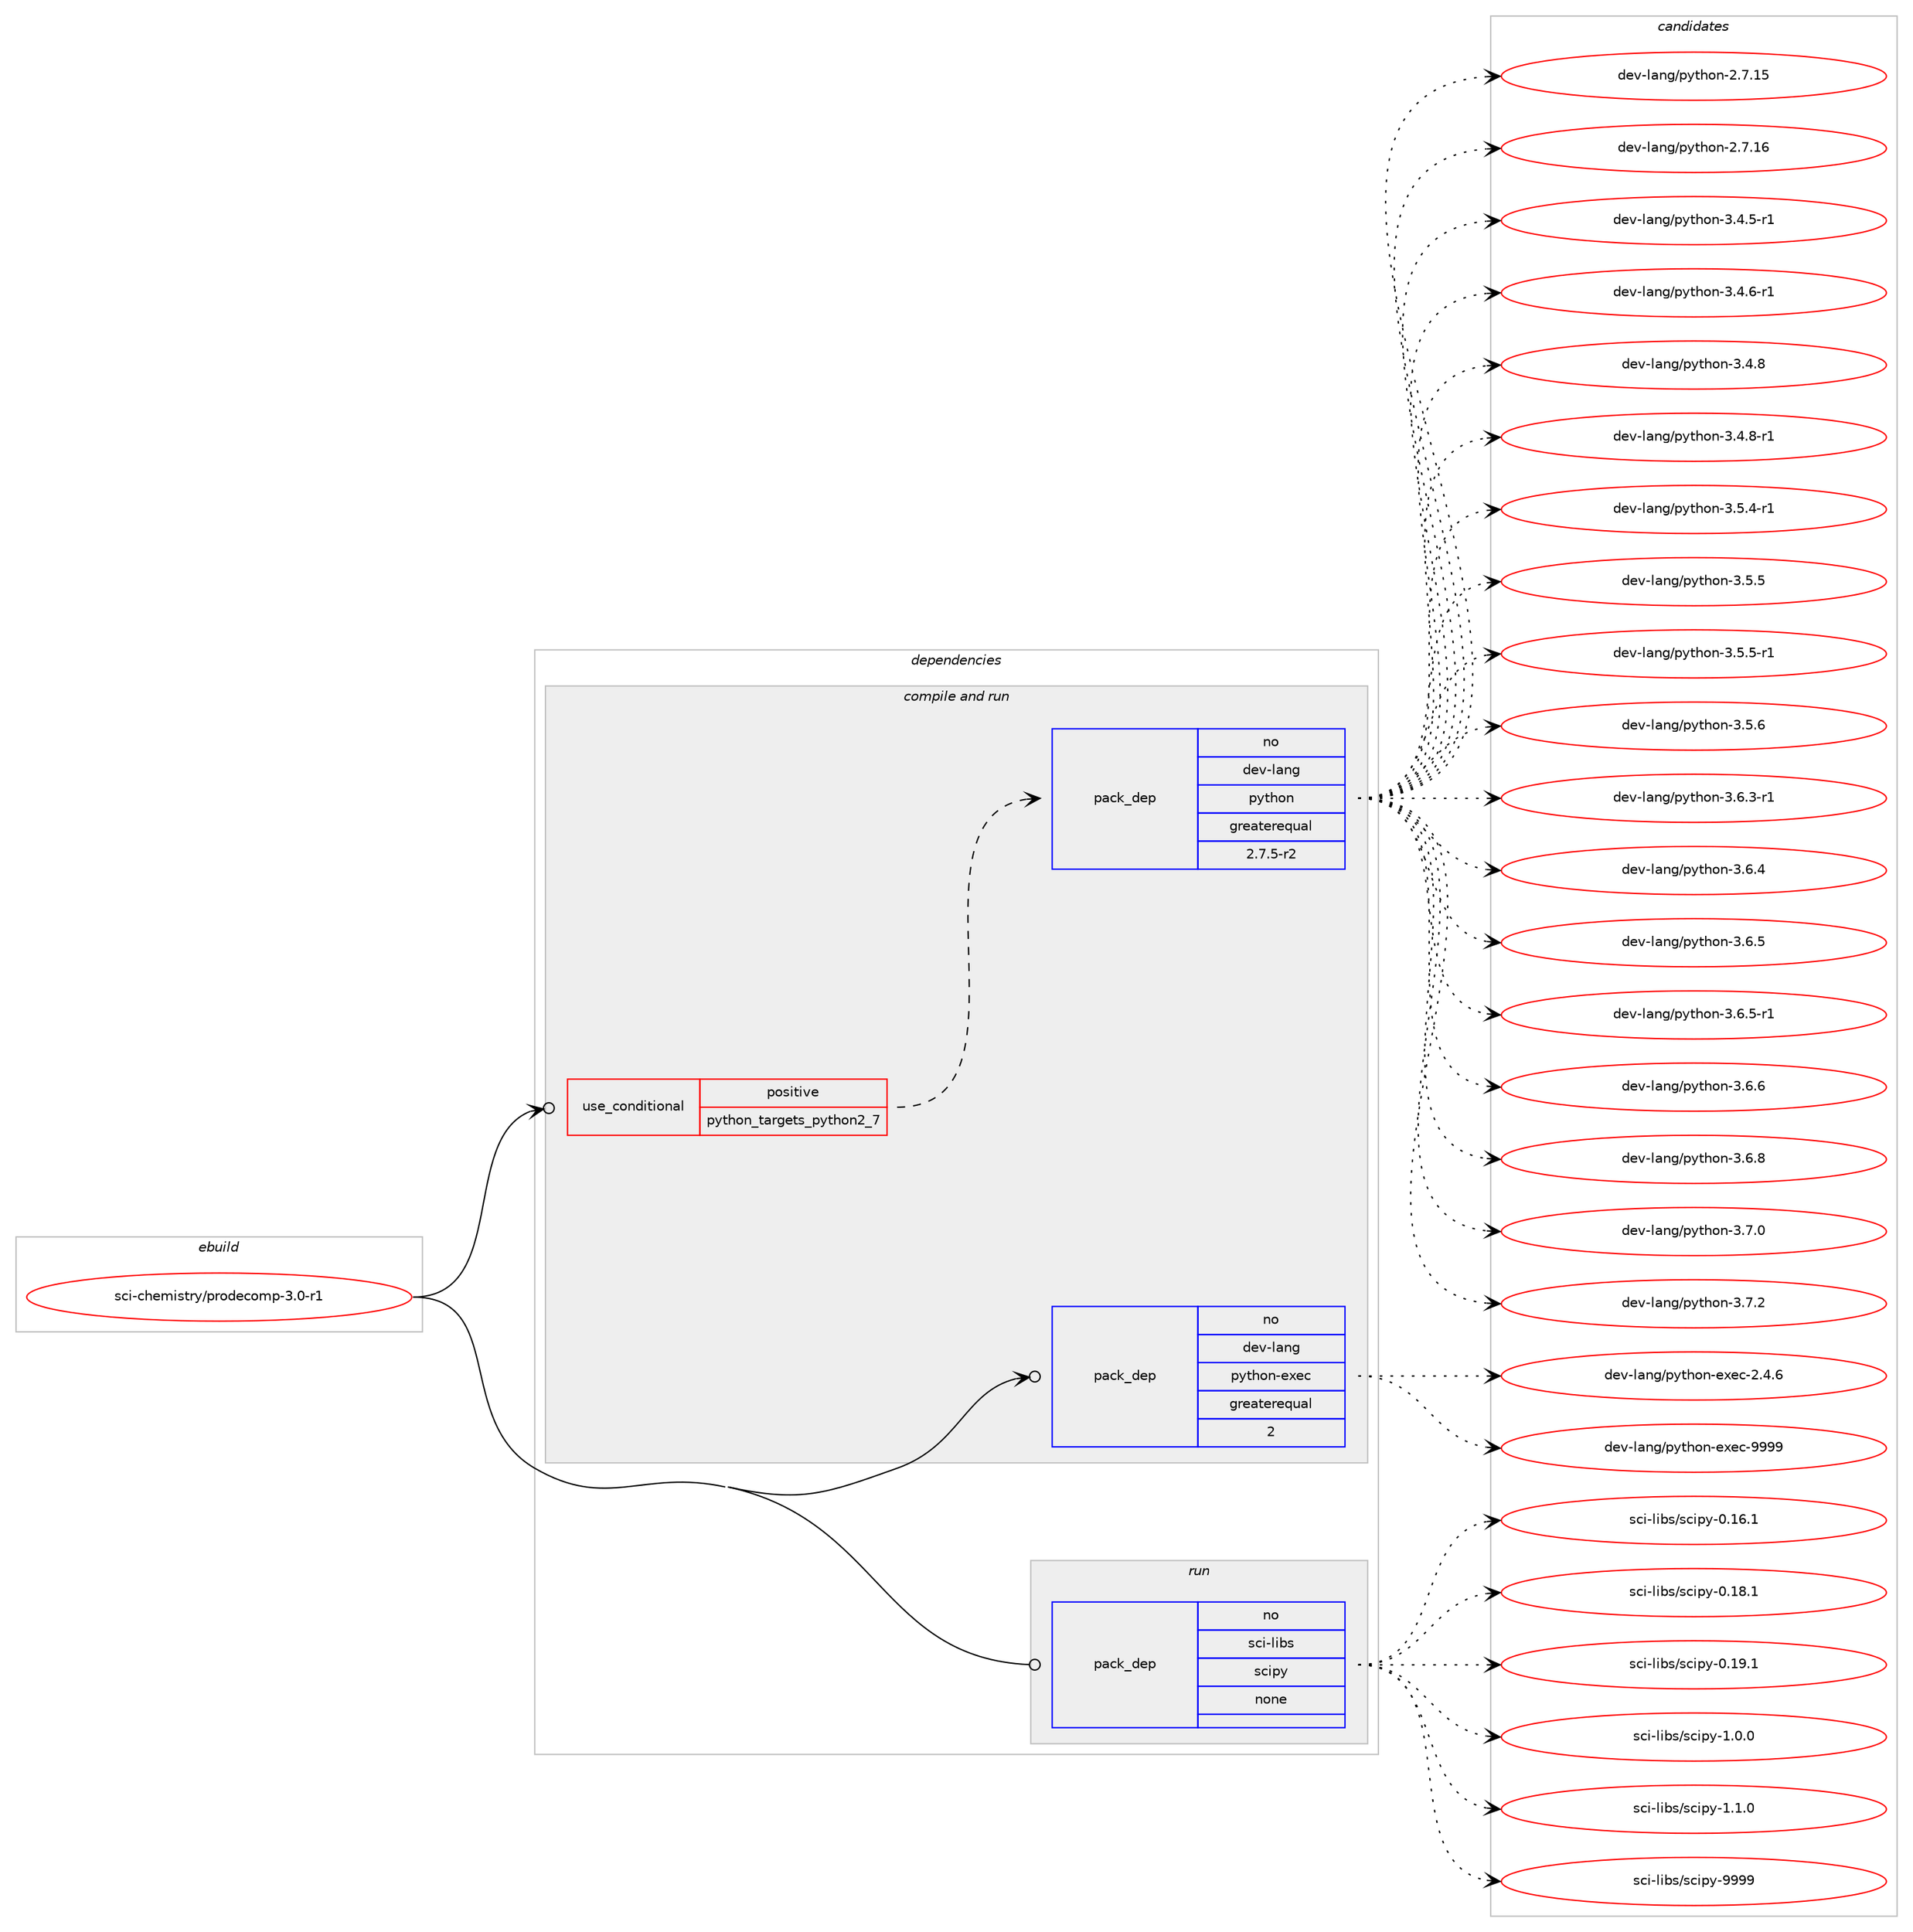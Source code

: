 digraph prolog {

# *************
# Graph options
# *************

newrank=true;
concentrate=true;
compound=true;
graph [rankdir=LR,fontname=Helvetica,fontsize=10,ranksep=1.5];#, ranksep=2.5, nodesep=0.2];
edge  [arrowhead=vee];
node  [fontname=Helvetica,fontsize=10];

# **********
# The ebuild
# **********

subgraph cluster_leftcol {
color=gray;
rank=same;
label=<<i>ebuild</i>>;
id [label="sci-chemistry/prodecomp-3.0-r1", color=red, width=4, href="../sci-chemistry/prodecomp-3.0-r1.svg"];
}

# ****************
# The dependencies
# ****************

subgraph cluster_midcol {
color=gray;
label=<<i>dependencies</i>>;
subgraph cluster_compile {
fillcolor="#eeeeee";
style=filled;
label=<<i>compile</i>>;
}
subgraph cluster_compileandrun {
fillcolor="#eeeeee";
style=filled;
label=<<i>compile and run</i>>;
subgraph cond452485 {
dependency1688561 [label=<<TABLE BORDER="0" CELLBORDER="1" CELLSPACING="0" CELLPADDING="4"><TR><TD ROWSPAN="3" CELLPADDING="10">use_conditional</TD></TR><TR><TD>positive</TD></TR><TR><TD>python_targets_python2_7</TD></TR></TABLE>>, shape=none, color=red];
subgraph pack1208420 {
dependency1688562 [label=<<TABLE BORDER="0" CELLBORDER="1" CELLSPACING="0" CELLPADDING="4" WIDTH="220"><TR><TD ROWSPAN="6" CELLPADDING="30">pack_dep</TD></TR><TR><TD WIDTH="110">no</TD></TR><TR><TD>dev-lang</TD></TR><TR><TD>python</TD></TR><TR><TD>greaterequal</TD></TR><TR><TD>2.7.5-r2</TD></TR></TABLE>>, shape=none, color=blue];
}
dependency1688561:e -> dependency1688562:w [weight=20,style="dashed",arrowhead="vee"];
}
id:e -> dependency1688561:w [weight=20,style="solid",arrowhead="odotvee"];
subgraph pack1208421 {
dependency1688563 [label=<<TABLE BORDER="0" CELLBORDER="1" CELLSPACING="0" CELLPADDING="4" WIDTH="220"><TR><TD ROWSPAN="6" CELLPADDING="30">pack_dep</TD></TR><TR><TD WIDTH="110">no</TD></TR><TR><TD>dev-lang</TD></TR><TR><TD>python-exec</TD></TR><TR><TD>greaterequal</TD></TR><TR><TD>2</TD></TR></TABLE>>, shape=none, color=blue];
}
id:e -> dependency1688563:w [weight=20,style="solid",arrowhead="odotvee"];
}
subgraph cluster_run {
fillcolor="#eeeeee";
style=filled;
label=<<i>run</i>>;
subgraph pack1208422 {
dependency1688564 [label=<<TABLE BORDER="0" CELLBORDER="1" CELLSPACING="0" CELLPADDING="4" WIDTH="220"><TR><TD ROWSPAN="6" CELLPADDING="30">pack_dep</TD></TR><TR><TD WIDTH="110">no</TD></TR><TR><TD>sci-libs</TD></TR><TR><TD>scipy</TD></TR><TR><TD>none</TD></TR><TR><TD></TD></TR></TABLE>>, shape=none, color=blue];
}
id:e -> dependency1688564:w [weight=20,style="solid",arrowhead="odot"];
}
}

# **************
# The candidates
# **************

subgraph cluster_choices {
rank=same;
color=gray;
label=<<i>candidates</i>>;

subgraph choice1208420 {
color=black;
nodesep=1;
choice10010111845108971101034711212111610411111045504655464953 [label="dev-lang/python-2.7.15", color=red, width=4,href="../dev-lang/python-2.7.15.svg"];
choice10010111845108971101034711212111610411111045504655464954 [label="dev-lang/python-2.7.16", color=red, width=4,href="../dev-lang/python-2.7.16.svg"];
choice1001011184510897110103471121211161041111104551465246534511449 [label="dev-lang/python-3.4.5-r1", color=red, width=4,href="../dev-lang/python-3.4.5-r1.svg"];
choice1001011184510897110103471121211161041111104551465246544511449 [label="dev-lang/python-3.4.6-r1", color=red, width=4,href="../dev-lang/python-3.4.6-r1.svg"];
choice100101118451089711010347112121116104111110455146524656 [label="dev-lang/python-3.4.8", color=red, width=4,href="../dev-lang/python-3.4.8.svg"];
choice1001011184510897110103471121211161041111104551465246564511449 [label="dev-lang/python-3.4.8-r1", color=red, width=4,href="../dev-lang/python-3.4.8-r1.svg"];
choice1001011184510897110103471121211161041111104551465346524511449 [label="dev-lang/python-3.5.4-r1", color=red, width=4,href="../dev-lang/python-3.5.4-r1.svg"];
choice100101118451089711010347112121116104111110455146534653 [label="dev-lang/python-3.5.5", color=red, width=4,href="../dev-lang/python-3.5.5.svg"];
choice1001011184510897110103471121211161041111104551465346534511449 [label="dev-lang/python-3.5.5-r1", color=red, width=4,href="../dev-lang/python-3.5.5-r1.svg"];
choice100101118451089711010347112121116104111110455146534654 [label="dev-lang/python-3.5.6", color=red, width=4,href="../dev-lang/python-3.5.6.svg"];
choice1001011184510897110103471121211161041111104551465446514511449 [label="dev-lang/python-3.6.3-r1", color=red, width=4,href="../dev-lang/python-3.6.3-r1.svg"];
choice100101118451089711010347112121116104111110455146544652 [label="dev-lang/python-3.6.4", color=red, width=4,href="../dev-lang/python-3.6.4.svg"];
choice100101118451089711010347112121116104111110455146544653 [label="dev-lang/python-3.6.5", color=red, width=4,href="../dev-lang/python-3.6.5.svg"];
choice1001011184510897110103471121211161041111104551465446534511449 [label="dev-lang/python-3.6.5-r1", color=red, width=4,href="../dev-lang/python-3.6.5-r1.svg"];
choice100101118451089711010347112121116104111110455146544654 [label="dev-lang/python-3.6.6", color=red, width=4,href="../dev-lang/python-3.6.6.svg"];
choice100101118451089711010347112121116104111110455146544656 [label="dev-lang/python-3.6.8", color=red, width=4,href="../dev-lang/python-3.6.8.svg"];
choice100101118451089711010347112121116104111110455146554648 [label="dev-lang/python-3.7.0", color=red, width=4,href="../dev-lang/python-3.7.0.svg"];
choice100101118451089711010347112121116104111110455146554650 [label="dev-lang/python-3.7.2", color=red, width=4,href="../dev-lang/python-3.7.2.svg"];
dependency1688562:e -> choice10010111845108971101034711212111610411111045504655464953:w [style=dotted,weight="100"];
dependency1688562:e -> choice10010111845108971101034711212111610411111045504655464954:w [style=dotted,weight="100"];
dependency1688562:e -> choice1001011184510897110103471121211161041111104551465246534511449:w [style=dotted,weight="100"];
dependency1688562:e -> choice1001011184510897110103471121211161041111104551465246544511449:w [style=dotted,weight="100"];
dependency1688562:e -> choice100101118451089711010347112121116104111110455146524656:w [style=dotted,weight="100"];
dependency1688562:e -> choice1001011184510897110103471121211161041111104551465246564511449:w [style=dotted,weight="100"];
dependency1688562:e -> choice1001011184510897110103471121211161041111104551465346524511449:w [style=dotted,weight="100"];
dependency1688562:e -> choice100101118451089711010347112121116104111110455146534653:w [style=dotted,weight="100"];
dependency1688562:e -> choice1001011184510897110103471121211161041111104551465346534511449:w [style=dotted,weight="100"];
dependency1688562:e -> choice100101118451089711010347112121116104111110455146534654:w [style=dotted,weight="100"];
dependency1688562:e -> choice1001011184510897110103471121211161041111104551465446514511449:w [style=dotted,weight="100"];
dependency1688562:e -> choice100101118451089711010347112121116104111110455146544652:w [style=dotted,weight="100"];
dependency1688562:e -> choice100101118451089711010347112121116104111110455146544653:w [style=dotted,weight="100"];
dependency1688562:e -> choice1001011184510897110103471121211161041111104551465446534511449:w [style=dotted,weight="100"];
dependency1688562:e -> choice100101118451089711010347112121116104111110455146544654:w [style=dotted,weight="100"];
dependency1688562:e -> choice100101118451089711010347112121116104111110455146544656:w [style=dotted,weight="100"];
dependency1688562:e -> choice100101118451089711010347112121116104111110455146554648:w [style=dotted,weight="100"];
dependency1688562:e -> choice100101118451089711010347112121116104111110455146554650:w [style=dotted,weight="100"];
}
subgraph choice1208421 {
color=black;
nodesep=1;
choice1001011184510897110103471121211161041111104510112010199455046524654 [label="dev-lang/python-exec-2.4.6", color=red, width=4,href="../dev-lang/python-exec-2.4.6.svg"];
choice10010111845108971101034711212111610411111045101120101994557575757 [label="dev-lang/python-exec-9999", color=red, width=4,href="../dev-lang/python-exec-9999.svg"];
dependency1688563:e -> choice1001011184510897110103471121211161041111104510112010199455046524654:w [style=dotted,weight="100"];
dependency1688563:e -> choice10010111845108971101034711212111610411111045101120101994557575757:w [style=dotted,weight="100"];
}
subgraph choice1208422 {
color=black;
nodesep=1;
choice115991054510810598115471159910511212145484649544649 [label="sci-libs/scipy-0.16.1", color=red, width=4,href="../sci-libs/scipy-0.16.1.svg"];
choice115991054510810598115471159910511212145484649564649 [label="sci-libs/scipy-0.18.1", color=red, width=4,href="../sci-libs/scipy-0.18.1.svg"];
choice115991054510810598115471159910511212145484649574649 [label="sci-libs/scipy-0.19.1", color=red, width=4,href="../sci-libs/scipy-0.19.1.svg"];
choice1159910545108105981154711599105112121454946484648 [label="sci-libs/scipy-1.0.0", color=red, width=4,href="../sci-libs/scipy-1.0.0.svg"];
choice1159910545108105981154711599105112121454946494648 [label="sci-libs/scipy-1.1.0", color=red, width=4,href="../sci-libs/scipy-1.1.0.svg"];
choice11599105451081059811547115991051121214557575757 [label="sci-libs/scipy-9999", color=red, width=4,href="../sci-libs/scipy-9999.svg"];
dependency1688564:e -> choice115991054510810598115471159910511212145484649544649:w [style=dotted,weight="100"];
dependency1688564:e -> choice115991054510810598115471159910511212145484649564649:w [style=dotted,weight="100"];
dependency1688564:e -> choice115991054510810598115471159910511212145484649574649:w [style=dotted,weight="100"];
dependency1688564:e -> choice1159910545108105981154711599105112121454946484648:w [style=dotted,weight="100"];
dependency1688564:e -> choice1159910545108105981154711599105112121454946494648:w [style=dotted,weight="100"];
dependency1688564:e -> choice11599105451081059811547115991051121214557575757:w [style=dotted,weight="100"];
}
}

}
